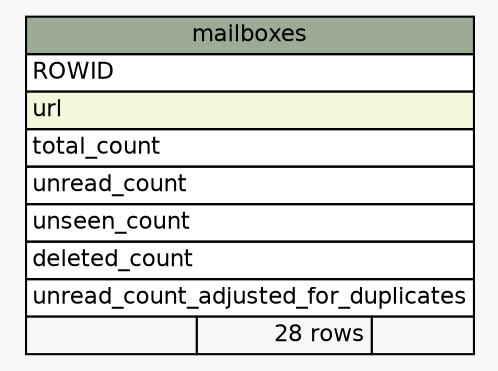 // dot 2.26.3 on Mac OS X 10.7.2
// SchemaSpy rev 590
digraph "mailboxes" {
  graph [
    rankdir="RL"
    bgcolor="#f7f7f7"
    nodesep="0.18"
    ranksep="0.46"
    fontname="Helvetica"
    fontsize="11"
  ];
  node [
    fontname="Helvetica"
    fontsize="11"
    shape="plaintext"
  ];
  edge [
    arrowsize="0.8"
  ];
  "mailboxes" [
    label=<
    <TABLE BORDER="0" CELLBORDER="1" CELLSPACING="0" BGCOLOR="#ffffff">
      <TR><TD COLSPAN="3" BGCOLOR="#9bab96" ALIGN="CENTER">mailboxes</TD></TR>
      <TR><TD PORT="ROWID" COLSPAN="3" ALIGN="LEFT">ROWID</TD></TR>
      <TR><TD PORT="url" COLSPAN="3" BGCOLOR="#f4f7da" ALIGN="LEFT">url</TD></TR>
      <TR><TD PORT="total_count" COLSPAN="3" ALIGN="LEFT">total_count</TD></TR>
      <TR><TD PORT="unread_count" COLSPAN="3" ALIGN="LEFT">unread_count</TD></TR>
      <TR><TD PORT="unseen_count" COLSPAN="3" ALIGN="LEFT">unseen_count</TD></TR>
      <TR><TD PORT="deleted_count" COLSPAN="3" ALIGN="LEFT">deleted_count</TD></TR>
      <TR><TD PORT="unread_count_adjusted_for_duplicates" COLSPAN="3" ALIGN="LEFT">unread_count_adjusted_for_duplicates</TD></TR>
      <TR><TD ALIGN="LEFT" BGCOLOR="#f7f7f7">  </TD><TD ALIGN="RIGHT" BGCOLOR="#f7f7f7">28 rows</TD><TD ALIGN="RIGHT" BGCOLOR="#f7f7f7">  </TD></TR>
    </TABLE>>
    URL="tables/mailboxes.html"
    tooltip="mailboxes"
  ];
}
